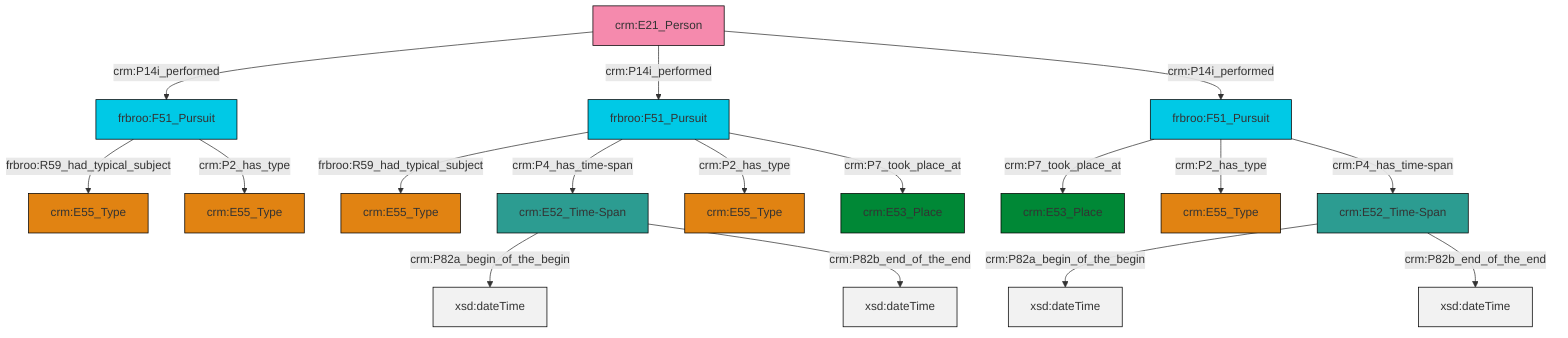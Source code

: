 graph TD
classDef Literal fill:#f2f2f2,stroke:#000000;
classDef CRM_Entity fill:#FFFFFF,stroke:#000000;
classDef Temporal_Entity fill:#00C9E6, stroke:#000000;
classDef Type fill:#E18312, stroke:#000000;
classDef Time-Span fill:#2C9C91, stroke:#000000;
classDef Appellation fill:#FFEB7F, stroke:#000000;
classDef Place fill:#008836, stroke:#000000;
classDef Persistent_Item fill:#B266B2, stroke:#000000;
classDef Conceptual_Object fill:#FFD700, stroke:#000000;
classDef Physical_Thing fill:#D2B48C, stroke:#000000;
classDef Actor fill:#f58aad, stroke:#000000;
classDef PC_Classes fill:#4ce600, stroke:#000000;
classDef Multi fill:#cccccc,stroke:#000000;

6["frbroo:F51_Pursuit"]:::Temporal_Entity -->|frbroo:R59_had_typical_subject| 7["crm:E55_Type"]:::Type
8["crm:E52_Time-Span"]:::Time-Span -->|crm:P82a_begin_of_the_begin| 9[xsd:dateTime]:::Literal
4["crm:E21_Person"]:::Actor -->|crm:P14i_performed| 10["frbroo:F51_Pursuit"]:::Temporal_Entity
16["frbroo:F51_Pursuit"]:::Temporal_Entity -->|crm:P7_took_place_at| 0["crm:E53_Place"]:::Place
14["crm:E52_Time-Span"]:::Time-Span -->|crm:P82a_begin_of_the_begin| 19[xsd:dateTime]:::Literal
16["frbroo:F51_Pursuit"]:::Temporal_Entity -->|crm:P2_has_type| 11["crm:E55_Type"]:::Type
6["frbroo:F51_Pursuit"]:::Temporal_Entity -->|crm:P4_has_time-span| 8["crm:E52_Time-Span"]:::Time-Span
14["crm:E52_Time-Span"]:::Time-Span -->|crm:P82b_end_of_the_end| 26[xsd:dateTime]:::Literal
6["frbroo:F51_Pursuit"]:::Temporal_Entity -->|crm:P2_has_type| 2["crm:E55_Type"]:::Type
10["frbroo:F51_Pursuit"]:::Temporal_Entity -->|frbroo:R59_had_typical_subject| 17["crm:E55_Type"]:::Type
6["frbroo:F51_Pursuit"]:::Temporal_Entity -->|crm:P7_took_place_at| 27["crm:E53_Place"]:::Place
10["frbroo:F51_Pursuit"]:::Temporal_Entity -->|crm:P2_has_type| 21["crm:E55_Type"]:::Type
16["frbroo:F51_Pursuit"]:::Temporal_Entity -->|crm:P4_has_time-span| 14["crm:E52_Time-Span"]:::Time-Span
4["crm:E21_Person"]:::Actor -->|crm:P14i_performed| 6["frbroo:F51_Pursuit"]:::Temporal_Entity
4["crm:E21_Person"]:::Actor -->|crm:P14i_performed| 16["frbroo:F51_Pursuit"]:::Temporal_Entity
8["crm:E52_Time-Span"]:::Time-Span -->|crm:P82b_end_of_the_end| 32[xsd:dateTime]:::Literal